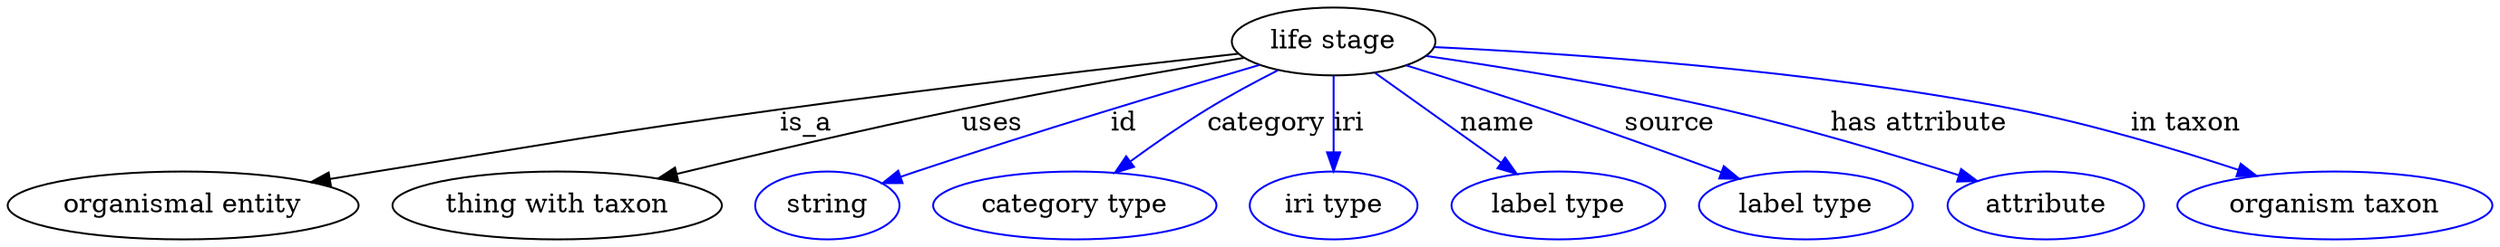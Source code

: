 digraph {
	graph [bb="0,0,1072.4,123"];
	node [label="\N"];
	"life stage"	 [height=0.5,
		label="life stage",
		pos="569.79,105",
		width=1.1916];
	"organismal entity"	 [height=0.5,
		pos="72.794,18",
		width=2.022];
	"life stage" -> "organismal entity"	 [label=is_a,
		lp="342.79,61.5",
		pos="e,127,30.152 528.88,99.245 481.4,92.467 400.81,80.651 331.79,69 252.89,55.681 233.22,51.914 154.79,36 149.03,34.83 143.04,33.582 \
137.05,32.309"];
	"thing with taxon"	 [height=0.5,
		pos="232.79,18",
		width=1.9137];
	"life stage" -> "thing with taxon"	 [label=uses,
		lp="423.79,61.5",
		pos="e,278.23,31.672 531.34,96.842 499.26,89.892 452.4,79.403 411.79,69 370.02,58.298 323.16,44.895 287.86,34.514"];
	id	 [color=blue,
		height=0.5,
		label=string,
		pos="349.79,18",
		width=0.84854];
	"life stage" -> id	 [color=blue,
		label=id,
		lp="474.29,61.5",
		pos="e,374.24,29.264 537.06,93.087 500.81,79.751 440.77,57.222 389.79,36 387.74,35.144 385.63,34.249 383.51,33.334",
		style=solid];
	category	 [color=blue,
		height=0.5,
		label="category type",
		pos="456.79,18",
		width=1.6249];
	"life stage" -> category	 [color=blue,
		label=category,
		lp="542.29,61.5",
		pos="e,476.87,35.152 547.19,89.58 538.24,83.336 527.93,75.966 518.79,69 507.4,60.312 495.16,50.378 484.59,41.599",
		style=solid];
	iri	 [color=blue,
		height=0.5,
		label="iri type",
		pos="569.79,18",
		width=1.011];
	"life stage" -> iri	 [color=blue,
		label=iri,
		lp="576.29,61.5",
		pos="e,569.79,36.003 569.79,86.974 569.79,75.192 569.79,59.561 569.79,46.158",
		style=solid];
	name	 [color=blue,
		height=0.5,
		label="label type",
		pos="669.79,18",
		width=1.2638];
	"life stage" -> name	 [color=blue,
		label=name,
		lp="641.29,61.5",
		pos="e,650.73,34.586 588.6,88.636 603.87,75.354 625.6,56.451 642.73,41.542",
		style=solid];
	source	 [color=blue,
		height=0.5,
		label="label type",
		pos="778.79,18",
		width=1.2638];
	"life stage" -> source	 [color=blue,
		label=source,
		lp="711.79,61.5",
		pos="e,748.34,31.471 601.48,92.746 619.01,85.893 641.17,77.12 660.79,69 686.96,58.174 716.17,45.552 738.99,35.573",
		style=solid];
	"has attribute"	 [color=blue,
		height=0.5,
		label=attribute,
		pos="882.79,18",
		width=1.1193];
	"life stage" -> "has attribute"	 [color=blue,
		label="has attribute",
		lp="816.29,61.5",
		pos="e,851.36,29.445 609.18,97.57 642.58,90.98 691.64,80.617 733.79,69 778.51,56.677 788.97,51.189 832.79,36 835.71,34.99 838.71,33.937 \
841.73,32.87",
		style=solid];
	"in taxon"	 [color=blue,
		height=0.5,
		label="organism taxon",
		pos="1006.8,18",
		width=1.8234];
	"life stage" -> "in taxon"	 [color=blue,
		label="in taxon",
		lp="928.29,61.5",
		pos="e,969.03,32.893 612.59,102.2 668.58,97.933 769.47,88.203 853.79,69 889.85,60.789 929.42,47.476 959.29,36.511",
		style=solid];
}
